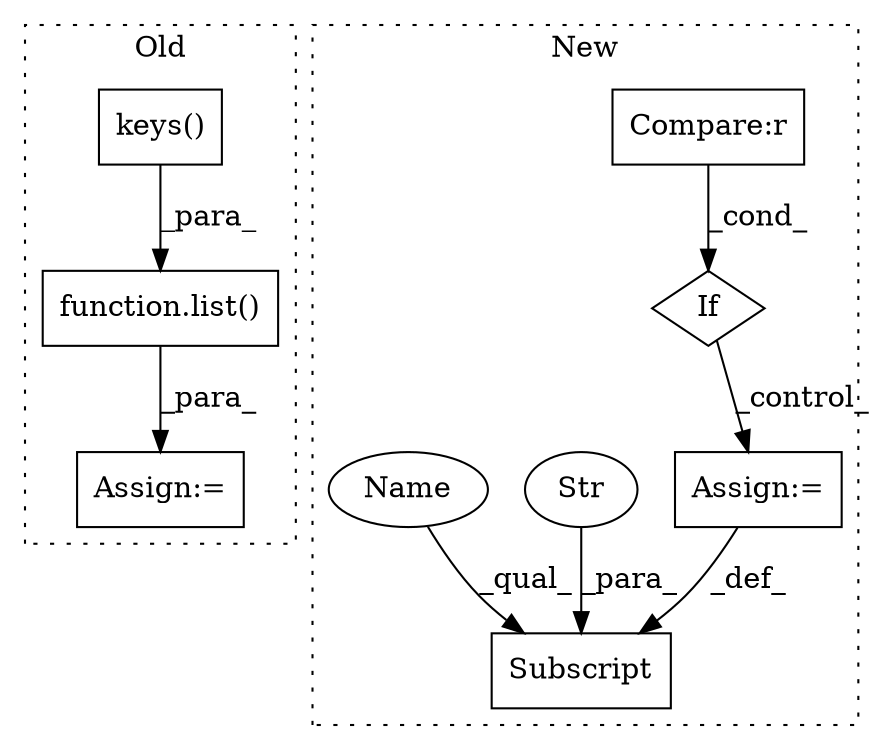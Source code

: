 digraph G {
subgraph cluster0 {
1 [label="keys()" a="75" s="588" l="23" shape="box"];
5 [label="Assign:=" a="68" s="580" l="3" shape="box"];
8 [label="function.list()" a="75" s="583,611" l="5,1" shape="box"];
label = "Old";
style="dotted";
}
subgraph cluster1 {
2 [label="If" a="96" s="923" l="3" shape="diamond"];
3 [label="Compare:r" a="40" s="926" l="22" shape="box"];
4 [label="Assign:=" a="68" s="993" l="3" shape="box"];
6 [label="Subscript" a="63" s="962,0" l="31,0" shape="box"];
7 [label="Str" a="66" s="976" l="16" shape="ellipse"];
9 [label="Name" a="87" s="962" l="13" shape="ellipse"];
label = "New";
style="dotted";
}
1 -> 8 [label="_para_"];
2 -> 4 [label="_control_"];
3 -> 2 [label="_cond_"];
4 -> 6 [label="_def_"];
7 -> 6 [label="_para_"];
8 -> 5 [label="_para_"];
9 -> 6 [label="_qual_"];
}